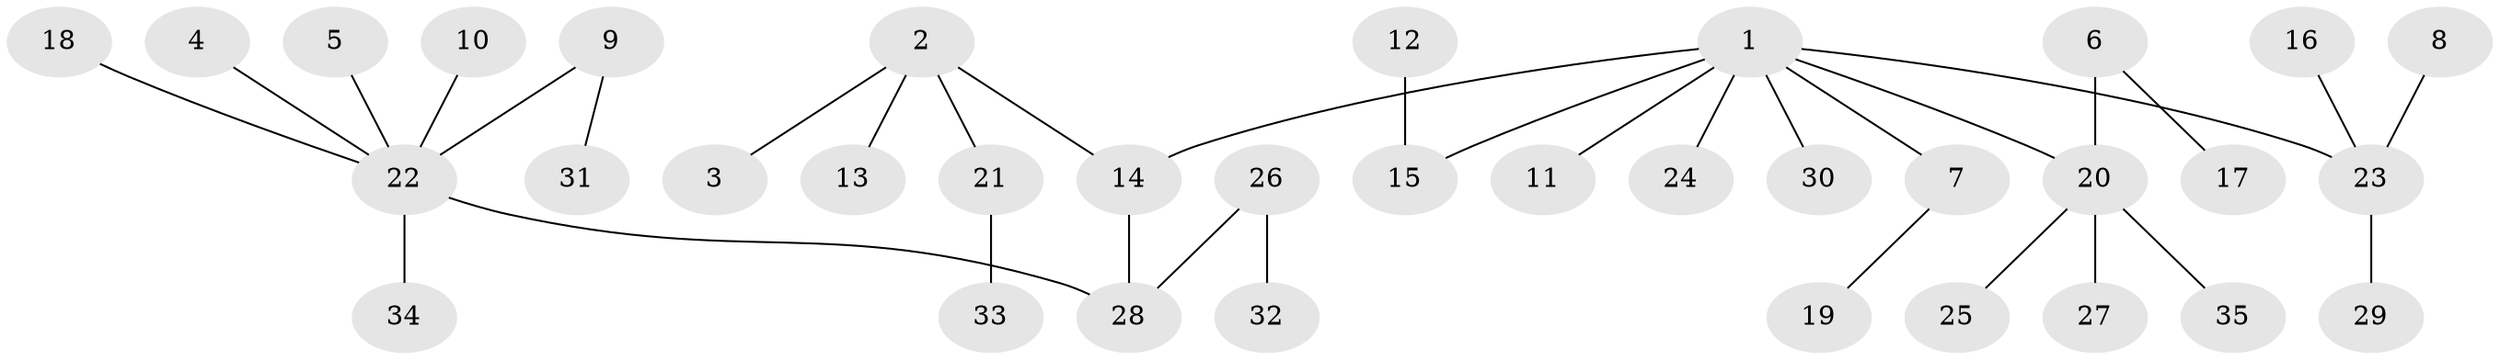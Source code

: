 // original degree distribution, {3: 0.10144927536231885, 5: 0.057971014492753624, 4: 0.057971014492753624, 2: 0.2898550724637681, 6: 0.014492753623188406, 1: 0.4782608695652174}
// Generated by graph-tools (version 1.1) at 2025/26/03/09/25 03:26:30]
// undirected, 35 vertices, 34 edges
graph export_dot {
graph [start="1"]
  node [color=gray90,style=filled];
  1;
  2;
  3;
  4;
  5;
  6;
  7;
  8;
  9;
  10;
  11;
  12;
  13;
  14;
  15;
  16;
  17;
  18;
  19;
  20;
  21;
  22;
  23;
  24;
  25;
  26;
  27;
  28;
  29;
  30;
  31;
  32;
  33;
  34;
  35;
  1 -- 7 [weight=1.0];
  1 -- 11 [weight=1.0];
  1 -- 14 [weight=1.0];
  1 -- 15 [weight=1.0];
  1 -- 20 [weight=1.0];
  1 -- 23 [weight=1.0];
  1 -- 24 [weight=1.0];
  1 -- 30 [weight=1.0];
  2 -- 3 [weight=1.0];
  2 -- 13 [weight=1.0];
  2 -- 14 [weight=1.0];
  2 -- 21 [weight=1.0];
  4 -- 22 [weight=1.0];
  5 -- 22 [weight=1.0];
  6 -- 17 [weight=1.0];
  6 -- 20 [weight=1.0];
  7 -- 19 [weight=1.0];
  8 -- 23 [weight=1.0];
  9 -- 22 [weight=1.0];
  9 -- 31 [weight=1.0];
  10 -- 22 [weight=1.0];
  12 -- 15 [weight=1.0];
  14 -- 28 [weight=1.0];
  16 -- 23 [weight=1.0];
  18 -- 22 [weight=1.0];
  20 -- 25 [weight=1.0];
  20 -- 27 [weight=1.0];
  20 -- 35 [weight=1.0];
  21 -- 33 [weight=1.0];
  22 -- 28 [weight=1.0];
  22 -- 34 [weight=1.0];
  23 -- 29 [weight=1.0];
  26 -- 28 [weight=1.0];
  26 -- 32 [weight=1.0];
}

